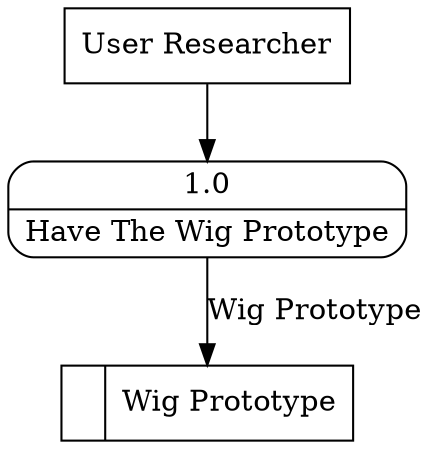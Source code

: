 digraph dfd2{ 
node[shape=record]
200 [label="<f0>  |<f1> Wig Prototype " ];
201 [label="User Researcher" shape=box];
202 [label="{<f0> 1.0|<f1> Have The Wig Prototype }" shape=Mrecord];
201 -> 202
202 -> 200 [label="Wig Prototype"]
}
